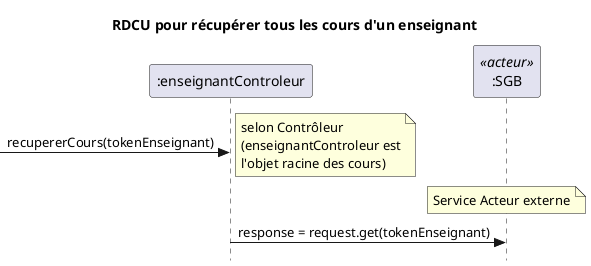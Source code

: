 @startuml 
skinparam style strictuml
skinparam defaultfontname Verdana
title RDCU pour récupérer tous les cours d'un enseignant
participant ":enseignantControleur" as enseignantControleur

->enseignantControleur : recupererCours(tokenEnseignant)
note right : selon Contrôleur\n(enseignantControleur est\nl'objet racine des cours)
participant ":SGB" as sgb << acteur >>
note over sgb: Service Acteur externe 
enseignantControleur -> sgb : response = request.get(tokenEnseignant)
'enseignantControleur -> enseignantControleur : parseJSONEnCours 
@enduml

@startuml 
skinparam style strictuml
skinparam defaultfontname Verdana
title RDCU pour récupérer un cours d'un enseignant
participant ":enseignantControleur" as enseignantControleur
->enseignantControleur : recupererCours(tokenEnseignant, idCours)
note right : selon Contrôleur\n(enseignantControleur est\nl'objet racine des cours)
enseignantControleur -> enseignantControleur : cours = recupererCours(tokenEnseignant)
note right : Obtenir tous les cours de l'enseignant
participant "cours:\nMap<String, Cours>" as CollectionCours
enseignantControleur -> CollectionCours : c = chercher(idCours) 
note right : selon Transformer ID en objets
participant ":SGB" as sgb << acteur >>
note over sgb: Service Acteur externe 
enseignantControleur -> sgb : response = request.get(tokenEnseignant, idCours)
@enduml